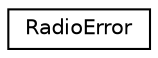 digraph "Graphical Class Hierarchy"
{
  edge [fontname="Helvetica",fontsize="10",labelfontname="Helvetica",labelfontsize="10"];
  node [fontname="Helvetica",fontsize="10",shape=record];
  rankdir="LR";
  Node0 [label="RadioError",height=0.2,width=0.4,color="black", fillcolor="white", style="filled",URL="$struct_radio_error.html"];
}

